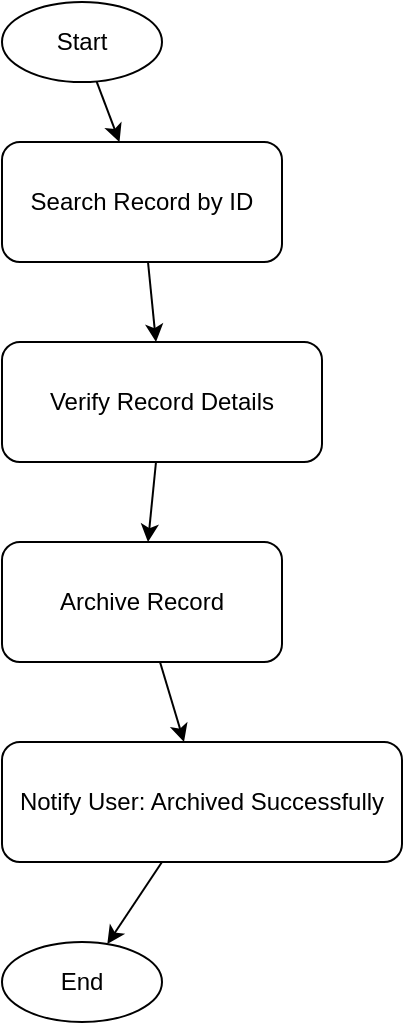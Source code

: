 <mxfile version="24.8.8">
  <diagram id="4" name="Archive Record">
    <mxGraphModel dx="1290" dy="569" grid="1" gridSize="10" guides="1" tooltips="1" connect="1" arrows="1" fold="1" page="1" pageScale="1" pageWidth="827" pageHeight="1169" math="0" shadow="0">
      <root>
        <mxCell id="0" />
        <mxCell id="1" parent="0" />

        <!-- Nodes -->
        <mxCell id="2" value="Start" style="ellipse;whiteSpace=wrap;html=1;aspect=fixed;" vertex="1" parent="1">
          <mxGeometry x="100" y="50" width="80" height="40" as="geometry" />
        </mxCell>
        <mxCell id="3" value="Search Record by ID" style="rounded=1;whiteSpace=wrap;html=1;" vertex="1" parent="1">
          <mxGeometry x="100" y="120" width="140" height="60" as="geometry" />
        </mxCell>
        <mxCell id="4" value="Verify Record Details" style="rounded=1;whiteSpace=wrap;html=1;" vertex="1" parent="1">
          <mxGeometry x="100" y="220" width="160" height="60" as="geometry" />
        </mxCell>
        <mxCell id="5" value="Archive Record" style="rounded=1;whiteSpace=wrap;html=1;" vertex="1" parent="1">
          <mxGeometry x="100" y="320" width="140" height="60" as="geometry" />
        </mxCell>
        <mxCell id="6" value="Notify User: Archived Successfully" style="rounded=1;whiteSpace=wrap;html=1;" vertex="1" parent="1">
          <mxGeometry x="100" y="420" width="200" height="60" as="geometry" />
        </mxCell>
        <mxCell id="7" value="End" style="ellipse;whiteSpace=wrap;html=1;aspect=fixed;" vertex="1" parent="1">
          <mxGeometry x="100" y="520" width="80" height="40" as="geometry" />
        </mxCell>

        <!-- Edges -->
        <mxCell id="8" edge="1" source="2" target="3" parent="1">
          <mxGeometry relative="1" as="geometry" />
        </mxCell>
        <mxCell id="9" edge="1" source="3" target="4" parent="1">
          <mxGeometry relative="1" as="geometry" />
        </mxCell>
        <mxCell id="10" edge="1" source="4" target="5" parent="1">
          <mxGeometry relative="1" as="geometry" />
        </mxCell>
        <mxCell id="11" edge="1" source="5" target="6" parent="1">
          <mxGeometry relative="1" as="geometry" />
        </mxCell>
        <mxCell id="12" edge="1" source="6" target="7" parent="1">
          <mxGeometry relative="1" as="geometry" />
        </mxCell>
      </root>
    </mxGraphModel>
  </diagram>
</mxfile>
